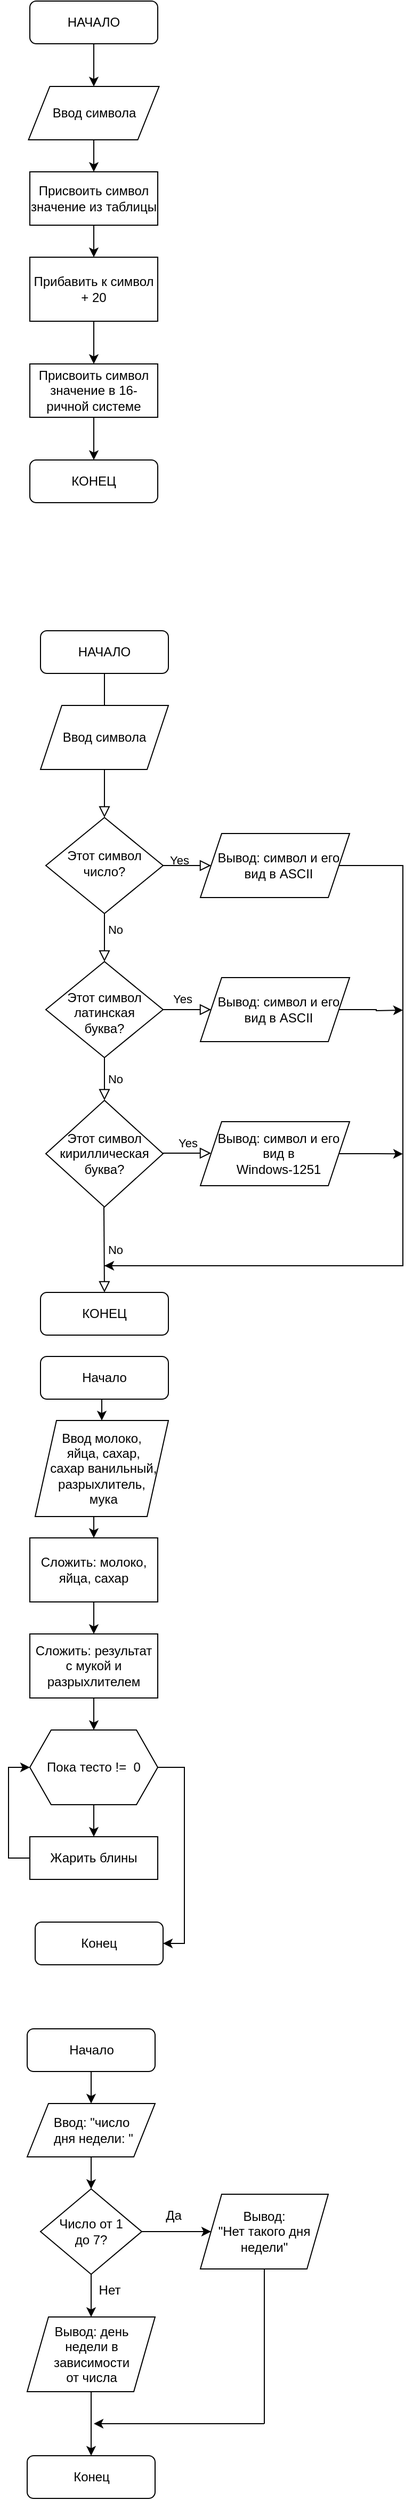 <mxfile version="20.4.0" type="device"><diagram id="C5RBs43oDa-KdzZeNtuy" name="Page-1"><mxGraphModel dx="501" dy="1764" grid="1" gridSize="10" guides="1" tooltips="1" connect="1" arrows="1" fold="1" page="1" pageScale="1" pageWidth="827" pageHeight="1169" math="0" shadow="0"><root><mxCell id="WIyWlLk6GJQsqaUBKTNV-0"/><mxCell id="WIyWlLk6GJQsqaUBKTNV-1" parent="WIyWlLk6GJQsqaUBKTNV-0"/><mxCell id="WIyWlLk6GJQsqaUBKTNV-2" value="" style="rounded=0;html=1;jettySize=auto;orthogonalLoop=1;fontSize=11;endArrow=block;endFill=0;endSize=8;strokeWidth=1;shadow=0;labelBackgroundColor=none;edgeStyle=orthogonalEdgeStyle;" parent="WIyWlLk6GJQsqaUBKTNV-1" source="WIyWlLk6GJQsqaUBKTNV-3" target="WIyWlLk6GJQsqaUBKTNV-6" edge="1"><mxGeometry relative="1" as="geometry"/></mxCell><mxCell id="WIyWlLk6GJQsqaUBKTNV-3" value="НАЧАЛО" style="rounded=1;whiteSpace=wrap;html=1;fontSize=12;glass=0;strokeWidth=1;shadow=0;" parent="WIyWlLk6GJQsqaUBKTNV-1" vertex="1"><mxGeometry x="160" y="-10" width="120" height="40" as="geometry"/></mxCell><mxCell id="WIyWlLk6GJQsqaUBKTNV-4" value="Yes" style="rounded=0;html=1;jettySize=auto;orthogonalLoop=1;fontSize=11;endArrow=block;endFill=0;endSize=8;strokeWidth=1;shadow=0;labelBackgroundColor=none;edgeStyle=orthogonalEdgeStyle;" parent="WIyWlLk6GJQsqaUBKTNV-1" source="WIyWlLk6GJQsqaUBKTNV-6" target="WIyWlLk6GJQsqaUBKTNV-10" edge="1"><mxGeometry x="-1" y="86" relative="1" as="geometry"><mxPoint x="-16" y="-50" as="offset"/></mxGeometry></mxCell><mxCell id="WIyWlLk6GJQsqaUBKTNV-5" value="No" style="edgeStyle=orthogonalEdgeStyle;rounded=0;html=1;jettySize=auto;orthogonalLoop=1;fontSize=11;endArrow=block;endFill=0;endSize=8;strokeWidth=1;shadow=0;labelBackgroundColor=none;" parent="WIyWlLk6GJQsqaUBKTNV-1" source="WIyWlLk6GJQsqaUBKTNV-6" edge="1"><mxGeometry x="-1" y="-75" relative="1" as="geometry"><mxPoint x="-45" y="-15" as="offset"/><mxPoint x="320" y="210" as="targetPoint"/></mxGeometry></mxCell><mxCell id="WIyWlLk6GJQsqaUBKTNV-6" value="Этот символ число?" style="rhombus;whiteSpace=wrap;html=1;shadow=0;fontFamily=Helvetica;fontSize=12;align=center;strokeWidth=1;spacing=6;spacingTop=-4;" parent="WIyWlLk6GJQsqaUBKTNV-1" vertex="1"><mxGeometry x="165" y="165" width="110" height="90" as="geometry"/></mxCell><mxCell id="WIyWlLk6GJQsqaUBKTNV-8" value="No" style="rounded=0;html=1;jettySize=auto;orthogonalLoop=1;fontSize=11;endArrow=block;endFill=0;endSize=8;strokeWidth=1;shadow=0;labelBackgroundColor=none;edgeStyle=orthogonalEdgeStyle;entryX=0.5;entryY=0;entryDx=0;entryDy=0;" parent="WIyWlLk6GJQsqaUBKTNV-1" source="WIyWlLk6GJQsqaUBKTNV-10" target="_cU2JGWAxlZwLhmkUGmz-9" edge="1"><mxGeometry y="10" relative="1" as="geometry"><mxPoint as="offset"/></mxGeometry></mxCell><mxCell id="WIyWlLk6GJQsqaUBKTNV-9" value="Yes" style="edgeStyle=orthogonalEdgeStyle;rounded=0;html=1;jettySize=auto;orthogonalLoop=1;fontSize=11;endArrow=block;endFill=0;endSize=8;strokeWidth=1;shadow=0;labelBackgroundColor=none;entryX=0;entryY=0.5;entryDx=0;entryDy=0;" parent="WIyWlLk6GJQsqaUBKTNV-1" source="WIyWlLk6GJQsqaUBKTNV-10" target="_cU2JGWAxlZwLhmkUGmz-5" edge="1"><mxGeometry y="10" relative="1" as="geometry"><mxPoint as="offset"/><mxPoint x="320" y="330" as="targetPoint"/></mxGeometry></mxCell><mxCell id="WIyWlLk6GJQsqaUBKTNV-10" value="Этот символ латинская &lt;br&gt;буква?" style="rhombus;whiteSpace=wrap;html=1;shadow=0;fontFamily=Helvetica;fontSize=12;align=center;strokeWidth=1;spacing=6;spacingTop=5;" parent="WIyWlLk6GJQsqaUBKTNV-1" vertex="1"><mxGeometry x="165" y="300" width="110" height="90" as="geometry"/></mxCell><mxCell id="WIyWlLk6GJQsqaUBKTNV-11" value="КОНЕЦ" style="rounded=1;whiteSpace=wrap;html=1;fontSize=12;glass=0;strokeWidth=1;shadow=0;" parent="WIyWlLk6GJQsqaUBKTNV-1" vertex="1"><mxGeometry x="160" y="610" width="120" height="40" as="geometry"/></mxCell><mxCell id="_cU2JGWAxlZwLhmkUGmz-0" value="Ввод символа" style="shape=parallelogram;perimeter=parallelogramPerimeter;whiteSpace=wrap;html=1;fixedSize=1;" parent="WIyWlLk6GJQsqaUBKTNV-1" vertex="1"><mxGeometry x="160" y="60" width="120" height="60" as="geometry"/></mxCell><mxCell id="_cU2JGWAxlZwLhmkUGmz-1" value="Вывод: символ и его вид в ASCII" style="shape=parallelogram;perimeter=parallelogramPerimeter;whiteSpace=wrap;html=1;fixedSize=1;size=20;align=center;spacingLeft=7;" parent="WIyWlLk6GJQsqaUBKTNV-1" vertex="1"><mxGeometry x="310" y="180" width="140" height="60" as="geometry"/></mxCell><mxCell id="meIqdycn7QAmOU9npgBM-6" style="edgeStyle=orthogonalEdgeStyle;rounded=0;orthogonalLoop=1;jettySize=auto;html=1;exitX=1;exitY=0.5;exitDx=0;exitDy=0;" edge="1" parent="WIyWlLk6GJQsqaUBKTNV-1" source="_cU2JGWAxlZwLhmkUGmz-5"><mxGeometry relative="1" as="geometry"><mxPoint x="500" y="345.474" as="targetPoint"/></mxGeometry></mxCell><mxCell id="_cU2JGWAxlZwLhmkUGmz-5" value="Вывод: символ и его вид в ASCII" style="shape=parallelogram;perimeter=parallelogramPerimeter;whiteSpace=wrap;html=1;fixedSize=1;size=20;align=center;spacingLeft=7;" parent="WIyWlLk6GJQsqaUBKTNV-1" vertex="1"><mxGeometry x="310" y="315" width="140" height="60" as="geometry"/></mxCell><mxCell id="_cU2JGWAxlZwLhmkUGmz-9" value="Этот символ кириллическая буква?" style="rhombus;whiteSpace=wrap;html=1;" parent="WIyWlLk6GJQsqaUBKTNV-1" vertex="1"><mxGeometry x="165" y="430" width="110" height="100" as="geometry"/></mxCell><mxCell id="_cU2JGWAxlZwLhmkUGmz-11" value="Yes" style="edgeStyle=orthogonalEdgeStyle;rounded=0;html=1;jettySize=auto;orthogonalLoop=1;fontSize=11;endArrow=block;endFill=0;endSize=8;strokeWidth=1;shadow=0;labelBackgroundColor=none;entryX=0;entryY=0.5;entryDx=0;entryDy=0;" parent="WIyWlLk6GJQsqaUBKTNV-1" edge="1"><mxGeometry y="10" relative="1" as="geometry"><mxPoint as="offset"/><mxPoint x="275" y="479.5" as="sourcePoint"/><mxPoint x="320" y="479.5" as="targetPoint"/></mxGeometry></mxCell><mxCell id="_cU2JGWAxlZwLhmkUGmz-13" value="No" style="rounded=0;html=1;jettySize=auto;orthogonalLoop=1;fontSize=11;endArrow=block;endFill=0;endSize=8;strokeWidth=1;shadow=0;labelBackgroundColor=none;edgeStyle=orthogonalEdgeStyle;entryX=0.5;entryY=0;entryDx=0;entryDy=0;" parent="WIyWlLk6GJQsqaUBKTNV-1" target="WIyWlLk6GJQsqaUBKTNV-11" edge="1"><mxGeometry y="10" relative="1" as="geometry"><mxPoint as="offset"/><mxPoint x="219.5" y="530" as="sourcePoint"/><mxPoint x="219.5" y="570" as="targetPoint"/></mxGeometry></mxCell><mxCell id="meIqdycn7QAmOU9npgBM-7" style="edgeStyle=orthogonalEdgeStyle;rounded=0;orthogonalLoop=1;jettySize=auto;html=1;exitX=1;exitY=0.5;exitDx=0;exitDy=0;" edge="1" parent="WIyWlLk6GJQsqaUBKTNV-1" source="_cU2JGWAxlZwLhmkUGmz-14"><mxGeometry relative="1" as="geometry"><mxPoint x="500" y="480.211" as="targetPoint"/></mxGeometry></mxCell><mxCell id="_cU2JGWAxlZwLhmkUGmz-14" value="Вывод: символ и его вид в &lt;br&gt;Windows-1251" style="shape=parallelogram;perimeter=parallelogramPerimeter;whiteSpace=wrap;html=1;fixedSize=1;size=20;align=center;spacingLeft=7;" parent="WIyWlLk6GJQsqaUBKTNV-1" vertex="1"><mxGeometry x="310" y="450" width="140" height="60" as="geometry"/></mxCell><mxCell id="CuxlYya5_tK8rUuQcBPh-11" style="edgeStyle=orthogonalEdgeStyle;rounded=0;orthogonalLoop=1;jettySize=auto;html=1;exitX=0.5;exitY=1;exitDx=0;exitDy=0;entryX=0.5;entryY=0;entryDx=0;entryDy=0;" parent="WIyWlLk6GJQsqaUBKTNV-1" source="CuxlYya5_tK8rUuQcBPh-0" target="CuxlYya5_tK8rUuQcBPh-2" edge="1"><mxGeometry relative="1" as="geometry"/></mxCell><mxCell id="CuxlYya5_tK8rUuQcBPh-0" value="Начало" style="rounded=1;whiteSpace=wrap;html=1;" parent="WIyWlLk6GJQsqaUBKTNV-1" vertex="1"><mxGeometry x="160" y="670" width="120" height="40" as="geometry"/></mxCell><mxCell id="CuxlYya5_tK8rUuQcBPh-1" value="Конец" style="rounded=1;whiteSpace=wrap;html=1;" parent="WIyWlLk6GJQsqaUBKTNV-1" vertex="1"><mxGeometry x="155" y="1200" width="120" height="40" as="geometry"/></mxCell><mxCell id="CuxlYya5_tK8rUuQcBPh-12" style="edgeStyle=orthogonalEdgeStyle;rounded=0;orthogonalLoop=1;jettySize=auto;html=1;exitX=0.5;exitY=1;exitDx=0;exitDy=0;entryX=0.5;entryY=0;entryDx=0;entryDy=0;" parent="WIyWlLk6GJQsqaUBKTNV-1" source="CuxlYya5_tK8rUuQcBPh-2" target="CuxlYya5_tK8rUuQcBPh-6" edge="1"><mxGeometry relative="1" as="geometry"/></mxCell><mxCell id="CuxlYya5_tK8rUuQcBPh-2" value="Ввод молоко,&lt;br&gt;&amp;nbsp;яйца, сахар,&lt;br&gt;&amp;nbsp;сахар ванильный, разрыхлитель,&lt;br&gt;&amp;nbsp;мука" style="shape=parallelogram;perimeter=parallelogramPerimeter;whiteSpace=wrap;html=1;fixedSize=1;" parent="WIyWlLk6GJQsqaUBKTNV-1" vertex="1"><mxGeometry x="155" y="730" width="125" height="90" as="geometry"/></mxCell><mxCell id="CuxlYya5_tK8rUuQcBPh-13" style="edgeStyle=orthogonalEdgeStyle;rounded=0;orthogonalLoop=1;jettySize=auto;html=1;exitX=0.5;exitY=1;exitDx=0;exitDy=0;entryX=0.5;entryY=0;entryDx=0;entryDy=0;" parent="WIyWlLk6GJQsqaUBKTNV-1" source="CuxlYya5_tK8rUuQcBPh-6" target="CuxlYya5_tK8rUuQcBPh-7" edge="1"><mxGeometry relative="1" as="geometry"/></mxCell><mxCell id="CuxlYya5_tK8rUuQcBPh-6" value="Сложить: молоко, яйца, сахар" style="rounded=0;whiteSpace=wrap;html=1;" parent="WIyWlLk6GJQsqaUBKTNV-1" vertex="1"><mxGeometry x="150" y="840" width="120" height="60" as="geometry"/></mxCell><mxCell id="CuxlYya5_tK8rUuQcBPh-16" style="edgeStyle=orthogonalEdgeStyle;rounded=0;orthogonalLoop=1;jettySize=auto;html=1;exitX=0.5;exitY=1;exitDx=0;exitDy=0;entryX=0.5;entryY=0;entryDx=0;entryDy=0;" parent="WIyWlLk6GJQsqaUBKTNV-1" source="CuxlYya5_tK8rUuQcBPh-7" target="CuxlYya5_tK8rUuQcBPh-8" edge="1"><mxGeometry relative="1" as="geometry"/></mxCell><mxCell id="CuxlYya5_tK8rUuQcBPh-7" value="Сложить: результат с мукой и разрыхлителем" style="rounded=0;whiteSpace=wrap;html=1;" parent="WIyWlLk6GJQsqaUBKTNV-1" vertex="1"><mxGeometry x="150" y="930" width="120" height="60" as="geometry"/></mxCell><mxCell id="CuxlYya5_tK8rUuQcBPh-14" style="edgeStyle=orthogonalEdgeStyle;rounded=0;orthogonalLoop=1;jettySize=auto;html=1;exitX=0.5;exitY=1;exitDx=0;exitDy=0;entryX=0.5;entryY=0;entryDx=0;entryDy=0;" parent="WIyWlLk6GJQsqaUBKTNV-1" source="CuxlYya5_tK8rUuQcBPh-8" target="CuxlYya5_tK8rUuQcBPh-9" edge="1"><mxGeometry relative="1" as="geometry"/></mxCell><mxCell id="CuxlYya5_tK8rUuQcBPh-15" style="edgeStyle=orthogonalEdgeStyle;rounded=0;orthogonalLoop=1;jettySize=auto;html=1;exitX=1;exitY=0.5;exitDx=0;exitDy=0;entryX=1;entryY=0.5;entryDx=0;entryDy=0;" parent="WIyWlLk6GJQsqaUBKTNV-1" source="CuxlYya5_tK8rUuQcBPh-8" target="CuxlYya5_tK8rUuQcBPh-1" edge="1"><mxGeometry relative="1" as="geometry"/></mxCell><mxCell id="CuxlYya5_tK8rUuQcBPh-8" value="Пока тесто !=&amp;nbsp; 0" style="shape=hexagon;perimeter=hexagonPerimeter2;whiteSpace=wrap;html=1;fixedSize=1;" parent="WIyWlLk6GJQsqaUBKTNV-1" vertex="1"><mxGeometry x="150" y="1020" width="120" height="70" as="geometry"/></mxCell><mxCell id="CuxlYya5_tK8rUuQcBPh-10" style="edgeStyle=orthogonalEdgeStyle;rounded=0;orthogonalLoop=1;jettySize=auto;html=1;exitX=0;exitY=0.5;exitDx=0;exitDy=0;entryX=0;entryY=0.5;entryDx=0;entryDy=0;" parent="WIyWlLk6GJQsqaUBKTNV-1" source="CuxlYya5_tK8rUuQcBPh-9" target="CuxlYya5_tK8rUuQcBPh-8" edge="1"><mxGeometry relative="1" as="geometry"/></mxCell><mxCell id="CuxlYya5_tK8rUuQcBPh-9" value="Жарить блины" style="rounded=0;whiteSpace=wrap;html=1;" parent="WIyWlLk6GJQsqaUBKTNV-1" vertex="1"><mxGeometry x="150" y="1120" width="120" height="40" as="geometry"/></mxCell><mxCell id="FVJ3WI-JNzxzV_JwMkNE-8" style="edgeStyle=orthogonalEdgeStyle;rounded=0;orthogonalLoop=1;jettySize=auto;html=1;exitX=0.5;exitY=1;exitDx=0;exitDy=0;entryX=0.5;entryY=0;entryDx=0;entryDy=0;" parent="WIyWlLk6GJQsqaUBKTNV-1" source="FVJ3WI-JNzxzV_JwMkNE-0" target="FVJ3WI-JNzxzV_JwMkNE-2" edge="1"><mxGeometry relative="1" as="geometry"/></mxCell><mxCell id="FVJ3WI-JNzxzV_JwMkNE-0" value="НАЧАЛО" style="rounded=1;whiteSpace=wrap;html=1;" parent="WIyWlLk6GJQsqaUBKTNV-1" vertex="1"><mxGeometry x="150" y="-600" width="120" height="40" as="geometry"/></mxCell><mxCell id="FVJ3WI-JNzxzV_JwMkNE-1" value="КОНЕЦ" style="rounded=1;whiteSpace=wrap;html=1;" parent="WIyWlLk6GJQsqaUBKTNV-1" vertex="1"><mxGeometry x="150" y="-170" width="120" height="40" as="geometry"/></mxCell><mxCell id="FVJ3WI-JNzxzV_JwMkNE-9" style="edgeStyle=orthogonalEdgeStyle;rounded=0;orthogonalLoop=1;jettySize=auto;html=1;exitX=0.5;exitY=1;exitDx=0;exitDy=0;entryX=0.5;entryY=0;entryDx=0;entryDy=0;" parent="WIyWlLk6GJQsqaUBKTNV-1" source="FVJ3WI-JNzxzV_JwMkNE-2" target="FVJ3WI-JNzxzV_JwMkNE-3" edge="1"><mxGeometry relative="1" as="geometry"/></mxCell><mxCell id="FVJ3WI-JNzxzV_JwMkNE-2" value="Ввод символа" style="shape=parallelogram;perimeter=parallelogramPerimeter;whiteSpace=wrap;html=1;fixedSize=1;" parent="WIyWlLk6GJQsqaUBKTNV-1" vertex="1"><mxGeometry x="148.75" y="-520" width="122.5" height="50" as="geometry"/></mxCell><mxCell id="FVJ3WI-JNzxzV_JwMkNE-10" style="edgeStyle=orthogonalEdgeStyle;rounded=0;orthogonalLoop=1;jettySize=auto;html=1;exitX=0.5;exitY=1;exitDx=0;exitDy=0;entryX=0.5;entryY=0;entryDx=0;entryDy=0;" parent="WIyWlLk6GJQsqaUBKTNV-1" source="FVJ3WI-JNzxzV_JwMkNE-3" target="FVJ3WI-JNzxzV_JwMkNE-6" edge="1"><mxGeometry relative="1" as="geometry"/></mxCell><mxCell id="FVJ3WI-JNzxzV_JwMkNE-3" value="Присвоить символ значение из таблицы" style="rounded=0;whiteSpace=wrap;html=1;" parent="WIyWlLk6GJQsqaUBKTNV-1" vertex="1"><mxGeometry x="150" y="-440" width="120" height="50" as="geometry"/></mxCell><mxCell id="FVJ3WI-JNzxzV_JwMkNE-12" style="edgeStyle=orthogonalEdgeStyle;rounded=0;orthogonalLoop=1;jettySize=auto;html=1;exitX=0.5;exitY=1;exitDx=0;exitDy=0;entryX=0.5;entryY=0;entryDx=0;entryDy=0;" parent="WIyWlLk6GJQsqaUBKTNV-1" source="FVJ3WI-JNzxzV_JwMkNE-5" target="FVJ3WI-JNzxzV_JwMkNE-1" edge="1"><mxGeometry relative="1" as="geometry"/></mxCell><mxCell id="FVJ3WI-JNzxzV_JwMkNE-5" value="Присвоить символ значение в 16-ричной системе" style="rounded=0;whiteSpace=wrap;html=1;" parent="WIyWlLk6GJQsqaUBKTNV-1" vertex="1"><mxGeometry x="150" y="-260" width="120" height="50" as="geometry"/></mxCell><mxCell id="FVJ3WI-JNzxzV_JwMkNE-11" style="edgeStyle=orthogonalEdgeStyle;rounded=0;orthogonalLoop=1;jettySize=auto;html=1;exitX=0.5;exitY=1;exitDx=0;exitDy=0;entryX=0.5;entryY=0;entryDx=0;entryDy=0;" parent="WIyWlLk6GJQsqaUBKTNV-1" source="FVJ3WI-JNzxzV_JwMkNE-6" target="FVJ3WI-JNzxzV_JwMkNE-5" edge="1"><mxGeometry relative="1" as="geometry"/></mxCell><mxCell id="FVJ3WI-JNzxzV_JwMkNE-6" value="Прибавить к символ + 20" style="rounded=0;whiteSpace=wrap;html=1;" parent="WIyWlLk6GJQsqaUBKTNV-1" vertex="1"><mxGeometry x="150" y="-360" width="120" height="60" as="geometry"/></mxCell><mxCell id="meIqdycn7QAmOU9npgBM-2" value="" style="endArrow=none;html=1;rounded=0;entryX=1;entryY=0.5;entryDx=0;entryDy=0;" edge="1" parent="WIyWlLk6GJQsqaUBKTNV-1" target="_cU2JGWAxlZwLhmkUGmz-1"><mxGeometry width="50" height="50" relative="1" as="geometry"><mxPoint x="220" y="585" as="sourcePoint"/><mxPoint x="330" y="370" as="targetPoint"/><Array as="points"><mxPoint x="500" y="585"/><mxPoint x="500" y="210"/></Array></mxGeometry></mxCell><mxCell id="meIqdycn7QAmOU9npgBM-3" value="" style="endArrow=classic;html=1;rounded=0;" edge="1" parent="WIyWlLk6GJQsqaUBKTNV-1"><mxGeometry width="50" height="50" relative="1" as="geometry"><mxPoint x="500" y="585" as="sourcePoint"/><mxPoint x="220" y="585" as="targetPoint"/></mxGeometry></mxCell><mxCell id="meIqdycn7QAmOU9npgBM-19" style="edgeStyle=orthogonalEdgeStyle;rounded=0;orthogonalLoop=1;jettySize=auto;html=1;exitX=0.5;exitY=1;exitDx=0;exitDy=0;entryX=0.5;entryY=0;entryDx=0;entryDy=0;" edge="1" parent="WIyWlLk6GJQsqaUBKTNV-1" source="meIqdycn7QAmOU9npgBM-8" target="meIqdycn7QAmOU9npgBM-10"><mxGeometry relative="1" as="geometry"/></mxCell><mxCell id="meIqdycn7QAmOU9npgBM-8" value="Начало" style="rounded=1;whiteSpace=wrap;html=1;" vertex="1" parent="WIyWlLk6GJQsqaUBKTNV-1"><mxGeometry x="147.5" y="1300" width="120" height="40" as="geometry"/></mxCell><mxCell id="meIqdycn7QAmOU9npgBM-9" value="Конец" style="rounded=1;whiteSpace=wrap;html=1;" vertex="1" parent="WIyWlLk6GJQsqaUBKTNV-1"><mxGeometry x="147.5" y="1700" width="120" height="40" as="geometry"/></mxCell><mxCell id="meIqdycn7QAmOU9npgBM-18" style="edgeStyle=orthogonalEdgeStyle;rounded=0;orthogonalLoop=1;jettySize=auto;html=1;exitX=0.5;exitY=1;exitDx=0;exitDy=0;entryX=0.5;entryY=0;entryDx=0;entryDy=0;" edge="1" parent="WIyWlLk6GJQsqaUBKTNV-1" source="meIqdycn7QAmOU9npgBM-10" target="meIqdycn7QAmOU9npgBM-11"><mxGeometry relative="1" as="geometry"/></mxCell><mxCell id="meIqdycn7QAmOU9npgBM-10" value="Ввод: &quot;число&lt;br&gt;&amp;nbsp;дня недели: &quot;" style="shape=parallelogram;perimeter=parallelogramPerimeter;whiteSpace=wrap;html=1;fixedSize=1;" vertex="1" parent="WIyWlLk6GJQsqaUBKTNV-1"><mxGeometry x="147.5" y="1370" width="120" height="50" as="geometry"/></mxCell><mxCell id="meIqdycn7QAmOU9npgBM-15" style="edgeStyle=orthogonalEdgeStyle;rounded=0;orthogonalLoop=1;jettySize=auto;html=1;exitX=1;exitY=0.5;exitDx=0;exitDy=0;entryX=0;entryY=0.5;entryDx=0;entryDy=0;" edge="1" parent="WIyWlLk6GJQsqaUBKTNV-1" source="meIqdycn7QAmOU9npgBM-11" target="meIqdycn7QAmOU9npgBM-14"><mxGeometry relative="1" as="geometry"/></mxCell><mxCell id="meIqdycn7QAmOU9npgBM-17" style="edgeStyle=orthogonalEdgeStyle;rounded=0;orthogonalLoop=1;jettySize=auto;html=1;exitX=0.5;exitY=1;exitDx=0;exitDy=0;entryX=0.5;entryY=0;entryDx=0;entryDy=0;" edge="1" parent="WIyWlLk6GJQsqaUBKTNV-1" source="meIqdycn7QAmOU9npgBM-11" target="meIqdycn7QAmOU9npgBM-13"><mxGeometry relative="1" as="geometry"/></mxCell><mxCell id="meIqdycn7QAmOU9npgBM-11" value="Число от 1 &lt;br&gt;до 7?" style="rhombus;whiteSpace=wrap;html=1;" vertex="1" parent="WIyWlLk6GJQsqaUBKTNV-1"><mxGeometry x="160" y="1450" width="95" height="80" as="geometry"/></mxCell><mxCell id="meIqdycn7QAmOU9npgBM-24" style="edgeStyle=orthogonalEdgeStyle;rounded=0;orthogonalLoop=1;jettySize=auto;html=1;exitX=0.5;exitY=1;exitDx=0;exitDy=0;entryX=0.5;entryY=0;entryDx=0;entryDy=0;" edge="1" parent="WIyWlLk6GJQsqaUBKTNV-1" source="meIqdycn7QAmOU9npgBM-13" target="meIqdycn7QAmOU9npgBM-9"><mxGeometry relative="1" as="geometry"/></mxCell><mxCell id="meIqdycn7QAmOU9npgBM-13" value="Вывод: день &lt;br&gt;недели в зависимости &lt;br&gt;от числа" style="shape=parallelogram;perimeter=parallelogramPerimeter;whiteSpace=wrap;html=1;fixedSize=1;" vertex="1" parent="WIyWlLk6GJQsqaUBKTNV-1"><mxGeometry x="147.5" y="1570" width="120" height="70" as="geometry"/></mxCell><mxCell id="meIqdycn7QAmOU9npgBM-14" value="Вывод: &lt;br&gt;&quot;Нет такого дня недели&quot;" style="shape=parallelogram;perimeter=parallelogramPerimeter;whiteSpace=wrap;html=1;fixedSize=1;" vertex="1" parent="WIyWlLk6GJQsqaUBKTNV-1"><mxGeometry x="310" y="1455" width="120" height="70" as="geometry"/></mxCell><mxCell id="meIqdycn7QAmOU9npgBM-22" value="Да" style="text;html=1;strokeColor=none;fillColor=none;align=center;verticalAlign=middle;whiteSpace=wrap;rounded=0;" vertex="1" parent="WIyWlLk6GJQsqaUBKTNV-1"><mxGeometry x="255" y="1460" width="60" height="30" as="geometry"/></mxCell><mxCell id="meIqdycn7QAmOU9npgBM-23" value="Нет" style="text;html=1;strokeColor=none;fillColor=none;align=center;verticalAlign=middle;whiteSpace=wrap;rounded=0;" vertex="1" parent="WIyWlLk6GJQsqaUBKTNV-1"><mxGeometry x="195" y="1530" width="60" height="30" as="geometry"/></mxCell><mxCell id="meIqdycn7QAmOU9npgBM-26" value="" style="endArrow=none;html=1;rounded=0;entryX=0.5;entryY=1;entryDx=0;entryDy=0;" edge="1" parent="WIyWlLk6GJQsqaUBKTNV-1" target="meIqdycn7QAmOU9npgBM-14"><mxGeometry width="50" height="50" relative="1" as="geometry"><mxPoint x="370" y="1670" as="sourcePoint"/><mxPoint x="310" y="1570" as="targetPoint"/></mxGeometry></mxCell><mxCell id="meIqdycn7QAmOU9npgBM-27" value="" style="endArrow=classic;html=1;rounded=0;" edge="1" parent="WIyWlLk6GJQsqaUBKTNV-1"><mxGeometry width="50" height="50" relative="1" as="geometry"><mxPoint x="370" y="1670" as="sourcePoint"/><mxPoint x="210" y="1670" as="targetPoint"/></mxGeometry></mxCell></root></mxGraphModel></diagram></mxfile>
